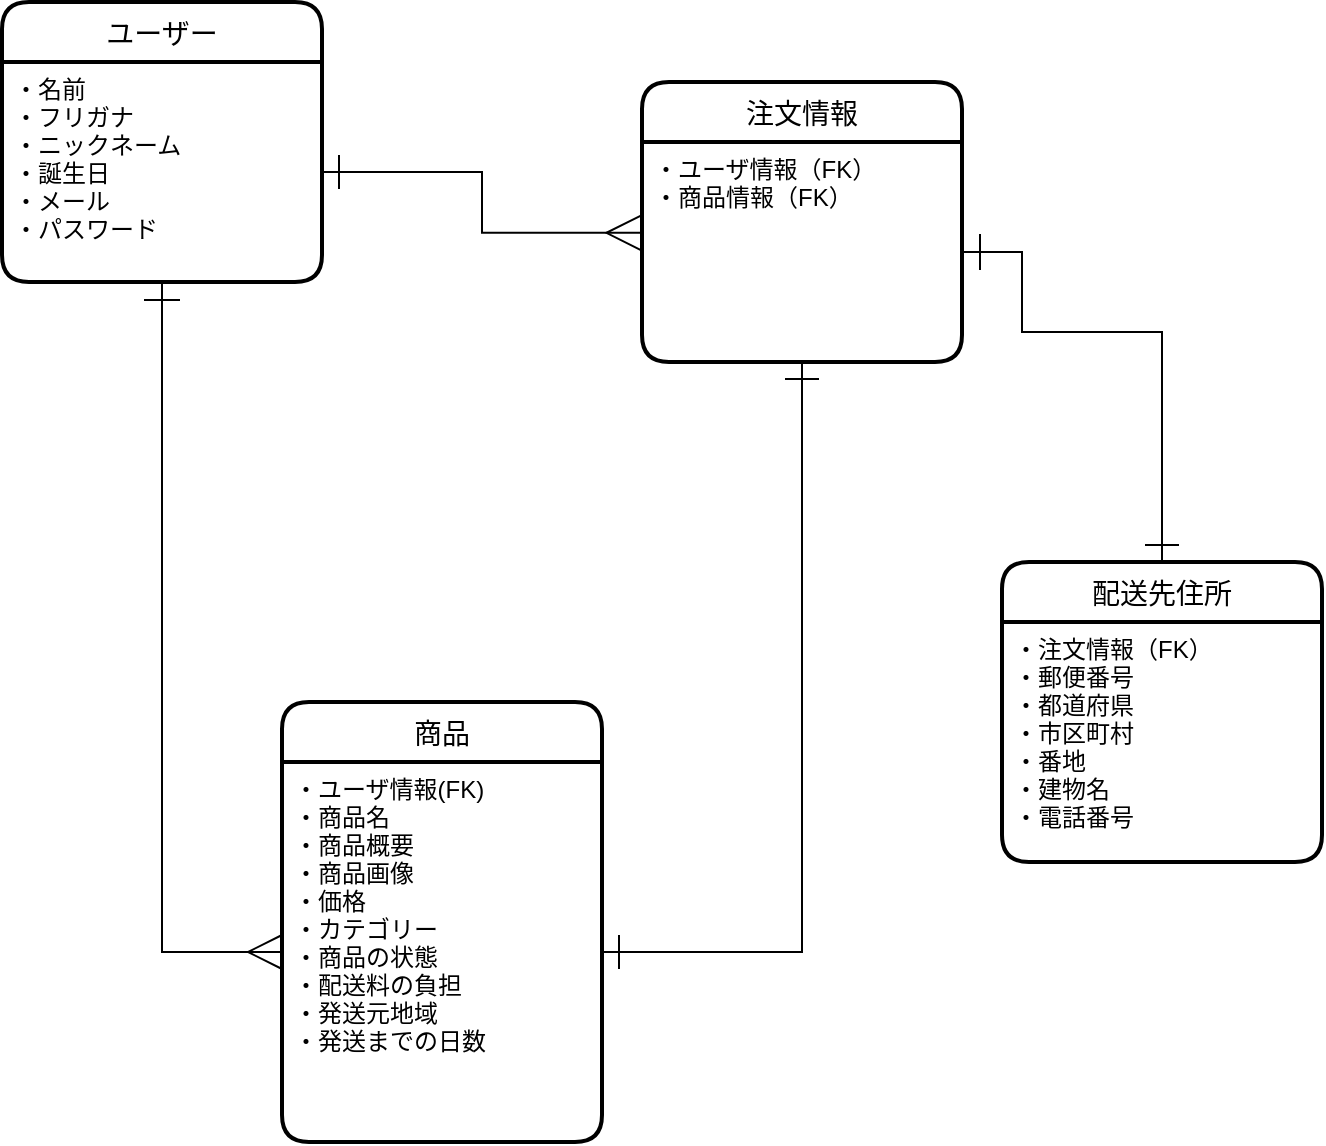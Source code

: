 <mxfile version="13.10.0" type="embed">
    <diagram id="KVio1xON7HPt5YjFg_qT" name="ページ1">
        <mxGraphModel dx="284" dy="805" grid="1" gridSize="10" guides="1" tooltips="1" connect="1" arrows="1" fold="1" page="1" pageScale="1" pageWidth="827" pageHeight="1169" math="0" shadow="0">
            <root>
                <mxCell id="0"/>
                <mxCell id="1" parent="0"/>
                <mxCell id="85" value="ユーザー" style="swimlane;childLayout=stackLayout;horizontal=1;startSize=30;horizontalStack=0;rounded=1;fontSize=14;fontStyle=0;strokeWidth=2;resizeParent=0;resizeLast=1;shadow=0;dashed=0;align=center;" vertex="1" parent="1">
                    <mxGeometry x="60" y="180" width="160" height="140" as="geometry"/>
                </mxCell>
                <mxCell id="86" value="・名前&#10;・フリガナ&#10;・ニックネーム&#10;・誕生日&#10;・メール&#10;・パスワード" style="align=left;strokeColor=none;fillColor=none;spacingLeft=4;fontSize=12;verticalAlign=top;resizable=0;rotatable=0;part=1;" vertex="1" parent="85">
                    <mxGeometry y="30" width="160" height="110" as="geometry"/>
                </mxCell>
                <mxCell id="89" style="edgeStyle=orthogonalEdgeStyle;rounded=0;orthogonalLoop=1;jettySize=auto;html=1;" edge="1" parent="1">
                    <mxGeometry relative="1" as="geometry">
                        <mxPoint x="210" y="490" as="targetPoint"/>
                        <mxPoint x="210" y="490" as="sourcePoint"/>
                    </mxGeometry>
                </mxCell>
                <mxCell id="91" value="商品" style="swimlane;childLayout=stackLayout;horizontal=1;startSize=30;horizontalStack=0;rounded=1;fontSize=14;fontStyle=0;strokeWidth=2;resizeParent=0;resizeLast=1;shadow=0;dashed=0;align=center;" vertex="1" parent="1">
                    <mxGeometry x="200" y="530" width="160" height="220" as="geometry"/>
                </mxCell>
                <mxCell id="92" value="・ユーザ情報(FK)&#10;・商品名&#10;・商品概要&#10;・商品画像&#10;・価格&#10;・カテゴリー&#10;・商品の状態&#10;・配送料の負担&#10;・発送元地域&#10;・発送までの日数" style="align=left;strokeColor=none;fillColor=none;spacingLeft=4;fontSize=12;verticalAlign=top;resizable=0;rotatable=0;part=1;" vertex="1" parent="91">
                    <mxGeometry y="30" width="160" height="190" as="geometry"/>
                </mxCell>
                <mxCell id="96" value="注文情報" style="swimlane;childLayout=stackLayout;horizontal=1;startSize=30;horizontalStack=0;rounded=1;fontSize=14;fontStyle=0;strokeWidth=2;resizeParent=0;resizeLast=1;shadow=0;dashed=0;align=center;" vertex="1" parent="1">
                    <mxGeometry x="380" y="220" width="160" height="140" as="geometry"/>
                </mxCell>
                <mxCell id="97" value="・ユーザ情報（FK）&#10;・商品情報（FK）" style="align=left;strokeColor=none;fillColor=none;spacingLeft=4;fontSize=12;verticalAlign=top;resizable=0;rotatable=0;part=1;" vertex="1" parent="96">
                    <mxGeometry y="30" width="160" height="110" as="geometry"/>
                </mxCell>
                <mxCell id="103" style="edgeStyle=orthogonalEdgeStyle;rounded=0;orthogonalLoop=1;jettySize=auto;html=1;startArrow=ERone;startFill=0;endArrow=ERmany;endFill=0;entryX=-0.005;entryY=0.413;entryDx=0;entryDy=0;entryPerimeter=0;endSize=15;startSize=15;" edge="1" parent="1" source="86" target="97">
                    <mxGeometry relative="1" as="geometry">
                        <mxPoint x="560" y="275" as="targetPoint"/>
                    </mxGeometry>
                </mxCell>
                <mxCell id="104" style="edgeStyle=orthogonalEdgeStyle;rounded=0;orthogonalLoop=1;jettySize=auto;html=1;entryX=0;entryY=0.5;entryDx=0;entryDy=0;startArrow=ERone;startFill=0;endArrow=ERmany;endFill=0;endSize=15;startSize=16;exitX=0.5;exitY=1;exitDx=0;exitDy=0;" edge="1" parent="1" source="86" target="92">
                    <mxGeometry relative="1" as="geometry">
                        <Array as="points">
                            <mxPoint x="140" y="655"/>
                        </Array>
                    </mxGeometry>
                </mxCell>
                <mxCell id="105" style="edgeStyle=orthogonalEdgeStyle;rounded=0;orthogonalLoop=1;jettySize=auto;html=1;exitX=1;exitY=0.5;exitDx=0;exitDy=0;startArrow=ERone;startFill=0;endArrow=ERone;endFill=0;strokeWidth=1;endSize=15;startSize=15;" edge="1" parent="1" source="92" target="97">
                    <mxGeometry relative="1" as="geometry"/>
                </mxCell>
                <mxCell id="108" value="配送先住所" style="swimlane;childLayout=stackLayout;horizontal=1;startSize=30;horizontalStack=0;rounded=1;fontSize=14;fontStyle=0;strokeWidth=2;resizeParent=0;resizeLast=1;shadow=0;dashed=0;align=center;" vertex="1" parent="1">
                    <mxGeometry x="560" y="460" width="160" height="150" as="geometry"/>
                </mxCell>
                <mxCell id="109" value="・注文情報（FK）&#10;・郵便番号&#10;・都道府県&#10;・市区町村&#10;・番地&#10;・建物名&#10;・電話番号" style="align=left;strokeColor=none;fillColor=none;spacingLeft=4;fontSize=12;verticalAlign=top;resizable=0;rotatable=0;part=1;" vertex="1" parent="108">
                    <mxGeometry y="30" width="160" height="120" as="geometry"/>
                </mxCell>
                <mxCell id="112" style="edgeStyle=orthogonalEdgeStyle;rounded=0;orthogonalLoop=1;jettySize=auto;html=1;exitX=0.5;exitY=1;exitDx=0;exitDy=0;startArrow=ERone;startFill=0;startSize=16;endArrow=ERone;endFill=0;endSize=15;strokeWidth=1;" edge="1" parent="108" source="109" target="109">
                    <mxGeometry relative="1" as="geometry"/>
                </mxCell>
                <mxCell id="111" style="edgeStyle=orthogonalEdgeStyle;rounded=0;orthogonalLoop=1;jettySize=auto;html=1;exitX=1;exitY=0.5;exitDx=0;exitDy=0;startArrow=ERone;startFill=0;startSize=16;endArrow=ERone;endFill=0;endSize=15;strokeWidth=1;entryX=0.5;entryY=0;entryDx=0;entryDy=0;" edge="1" parent="1" source="97" target="108">
                    <mxGeometry relative="1" as="geometry">
                        <mxPoint x="700" y="480" as="targetPoint"/>
                        <Array as="points">
                            <mxPoint x="570" y="305"/>
                            <mxPoint x="570" y="345"/>
                            <mxPoint x="640" y="345"/>
                        </Array>
                    </mxGeometry>
                </mxCell>
            </root>
        </mxGraphModel>
    </diagram>
</mxfile>